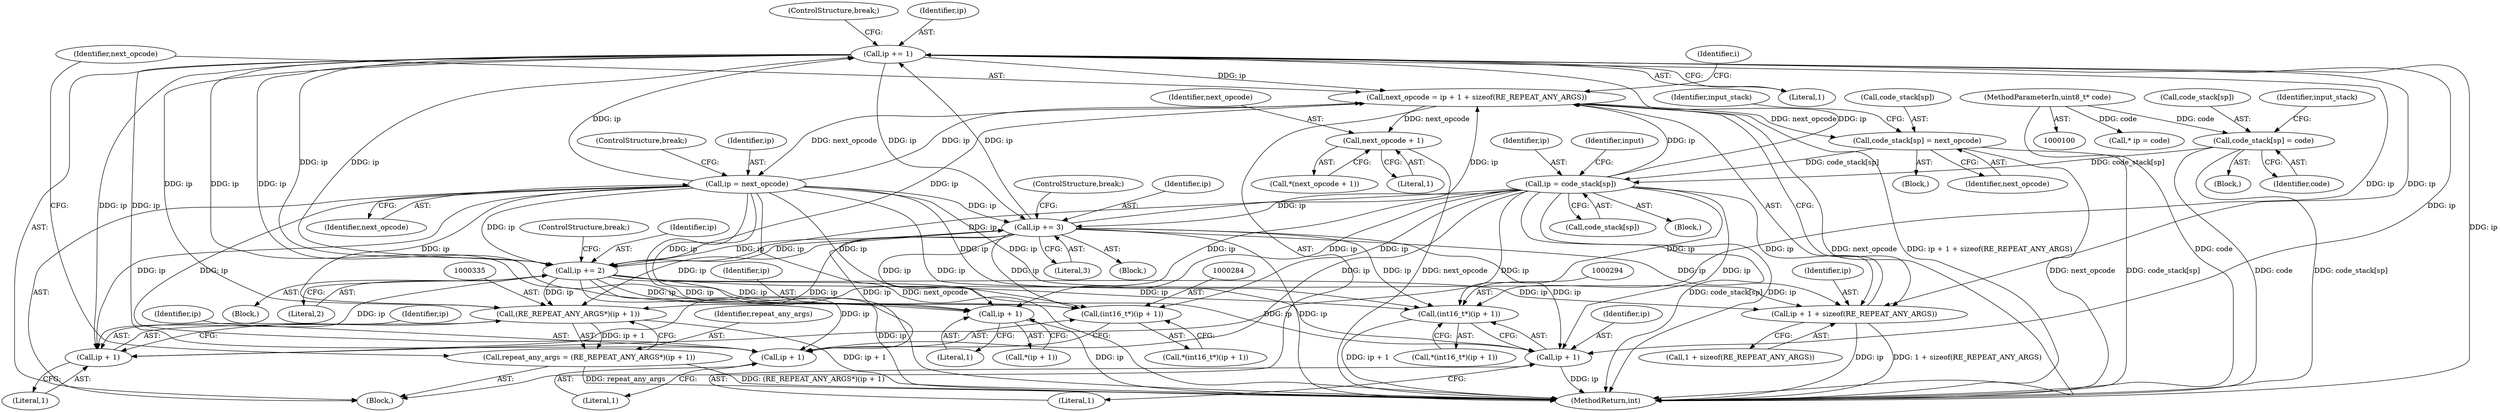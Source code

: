 digraph "0_yara_992480c30f75943e9cd6245bb2015c7737f9b661@pointer" {
"1000327" [label="(Call,ip += 1)"];
"1000186" [label="(Call,ip = code_stack[sp])"];
"1000403" [label="(Call,code_stack[sp] = next_opcode)"];
"1000339" [label="(Call,next_opcode = ip + 1 + sizeof(RE_REPEAT_ANY_ARGS))"];
"1000439" [label="(Call,ip = next_opcode)"];
"1000312" [label="(Call,ip += 3)"];
"1000327" [label="(Call,ip += 1)"];
"1000269" [label="(Call,ip += 2)"];
"1000162" [label="(Call,code_stack[sp] = code)"];
"1000101" [label="(MethodParameterIn,uint8_t* code)"];
"1000260" [label="(Call,ip + 1)"];
"1000283" [label="(Call,(int16_t*)(ip + 1))"];
"1000285" [label="(Call,ip + 1)"];
"1000293" [label="(Call,(int16_t*)(ip + 1))"];
"1000295" [label="(Call,ip + 1)"];
"1000334" [label="(Call,(RE_REPEAT_ANY_ARGS*)(ip + 1))"];
"1000332" [label="(Call,repeat_any_args = (RE_REPEAT_ANY_ARGS*)(ip + 1))"];
"1000336" [label="(Call,ip + 1)"];
"1000390" [label="(Call,next_opcode + 1)"];
"1000341" [label="(Call,ip + 1 + sizeof(RE_REPEAT_ANY_ARGS))"];
"1000339" [label="(Call,next_opcode = ip + 1 + sizeof(RE_REPEAT_ANY_ARGS))"];
"1000440" [label="(Identifier,ip)"];
"1000109" [label="(Block,)"];
"1000329" [label="(Literal,1)"];
"1000188" [label="(Call,code_stack[sp])"];
"1000343" [label="(Call,1 + sizeof(RE_REPEAT_ANY_ARGS))"];
"1000314" [label="(Literal,3)"];
"1000390" [label="(Call,next_opcode + 1)"];
"1000349" [label="(Identifier,i)"];
"1000330" [label="(ControlStructure,break;)"];
"1000391" [label="(Identifier,next_opcode)"];
"1000187" [label="(Identifier,ip)"];
"1000166" [label="(Identifier,code)"];
"1000101" [label="(MethodParameterIn,uint8_t* code)"];
"1000338" [label="(Literal,1)"];
"1000163" [label="(Call,code_stack[sp])"];
"1000277" [label="(ControlStructure,break;)"];
"1000261" [label="(Identifier,ip)"];
"1000293" [label="(Call,(int16_t*)(ip + 1))"];
"1000410" [label="(Identifier,input_stack)"];
"1000306" [label="(Block,)"];
"1000333" [label="(Identifier,repeat_any_args)"];
"1000183" [label="(Block,)"];
"1000162" [label="(Call,code_stack[sp] = code)"];
"1000260" [label="(Call,ip + 1)"];
"1000332" [label="(Call,repeat_any_args = (RE_REPEAT_ANY_ARGS*)(ip + 1))"];
"1000192" [label="(Identifier,input)"];
"1000392" [label="(Literal,1)"];
"1000328" [label="(Identifier,ip)"];
"1000283" [label="(Call,(int16_t*)(ip + 1))"];
"1000439" [label="(Call,ip = next_opcode)"];
"1000295" [label="(Call,ip + 1)"];
"1000259" [label="(Call,*(ip + 1))"];
"1000341" [label="(Call,ip + 1 + sizeof(RE_REPEAT_ANY_ARGS))"];
"1000340" [label="(Identifier,next_opcode)"];
"1000186" [label="(Call,ip = code_stack[sp])"];
"1000404" [label="(Call,code_stack[sp])"];
"1000337" [label="(Identifier,ip)"];
"1000389" [label="(Call,*(next_opcode + 1))"];
"1000457" [label="(MethodReturn,int)"];
"1000442" [label="(ControlStructure,break;)"];
"1000334" [label="(Call,(RE_REPEAT_ANY_ARGS*)(ip + 1))"];
"1000282" [label="(Call,*(int16_t*)(ip + 1))"];
"1000297" [label="(Literal,1)"];
"1000271" [label="(Literal,2)"];
"1000312" [label="(Call,ip += 3)"];
"1000169" [label="(Identifier,input_stack)"];
"1000253" [label="(Block,)"];
"1000403" [label="(Call,code_stack[sp] = next_opcode)"];
"1000286" [label="(Identifier,ip)"];
"1000336" [label="(Call,ip + 1)"];
"1000313" [label="(Identifier,ip)"];
"1000395" [label="(Block,)"];
"1000292" [label="(Call,*(int16_t*)(ip + 1))"];
"1000296" [label="(Identifier,ip)"];
"1000262" [label="(Literal,1)"];
"1000327" [label="(Call,ip += 1)"];
"1000342" [label="(Identifier,ip)"];
"1000441" [label="(Identifier,next_opcode)"];
"1000407" [label="(Identifier,next_opcode)"];
"1000287" [label="(Literal,1)"];
"1000285" [label="(Call,ip + 1)"];
"1000115" [label="(Call,* ip = code)"];
"1000320" [label="(ControlStructure,break;)"];
"1000263" [label="(Block,)"];
"1000270" [label="(Identifier,ip)"];
"1000269" [label="(Call,ip += 2)"];
"1000327" -> "1000253"  [label="AST: "];
"1000327" -> "1000329"  [label="CFG: "];
"1000328" -> "1000327"  [label="AST: "];
"1000329" -> "1000327"  [label="AST: "];
"1000330" -> "1000327"  [label="CFG: "];
"1000327" -> "1000457"  [label="DDG: ip"];
"1000327" -> "1000260"  [label="DDG: ip"];
"1000327" -> "1000269"  [label="DDG: ip"];
"1000327" -> "1000283"  [label="DDG: ip"];
"1000327" -> "1000285"  [label="DDG: ip"];
"1000327" -> "1000293"  [label="DDG: ip"];
"1000327" -> "1000295"  [label="DDG: ip"];
"1000327" -> "1000312"  [label="DDG: ip"];
"1000186" -> "1000327"  [label="DDG: ip"];
"1000439" -> "1000327"  [label="DDG: ip"];
"1000312" -> "1000327"  [label="DDG: ip"];
"1000269" -> "1000327"  [label="DDG: ip"];
"1000327" -> "1000334"  [label="DDG: ip"];
"1000327" -> "1000336"  [label="DDG: ip"];
"1000327" -> "1000339"  [label="DDG: ip"];
"1000327" -> "1000341"  [label="DDG: ip"];
"1000186" -> "1000183"  [label="AST: "];
"1000186" -> "1000188"  [label="CFG: "];
"1000187" -> "1000186"  [label="AST: "];
"1000188" -> "1000186"  [label="AST: "];
"1000192" -> "1000186"  [label="CFG: "];
"1000186" -> "1000457"  [label="DDG: code_stack[sp]"];
"1000186" -> "1000457"  [label="DDG: ip"];
"1000403" -> "1000186"  [label="DDG: code_stack[sp]"];
"1000162" -> "1000186"  [label="DDG: code_stack[sp]"];
"1000186" -> "1000260"  [label="DDG: ip"];
"1000186" -> "1000269"  [label="DDG: ip"];
"1000186" -> "1000283"  [label="DDG: ip"];
"1000186" -> "1000285"  [label="DDG: ip"];
"1000186" -> "1000293"  [label="DDG: ip"];
"1000186" -> "1000295"  [label="DDG: ip"];
"1000186" -> "1000312"  [label="DDG: ip"];
"1000186" -> "1000334"  [label="DDG: ip"];
"1000186" -> "1000336"  [label="DDG: ip"];
"1000186" -> "1000339"  [label="DDG: ip"];
"1000186" -> "1000341"  [label="DDG: ip"];
"1000403" -> "1000395"  [label="AST: "];
"1000403" -> "1000407"  [label="CFG: "];
"1000404" -> "1000403"  [label="AST: "];
"1000407" -> "1000403"  [label="AST: "];
"1000410" -> "1000403"  [label="CFG: "];
"1000403" -> "1000457"  [label="DDG: code_stack[sp]"];
"1000403" -> "1000457"  [label="DDG: next_opcode"];
"1000339" -> "1000403"  [label="DDG: next_opcode"];
"1000339" -> "1000253"  [label="AST: "];
"1000339" -> "1000341"  [label="CFG: "];
"1000340" -> "1000339"  [label="AST: "];
"1000341" -> "1000339"  [label="AST: "];
"1000349" -> "1000339"  [label="CFG: "];
"1000339" -> "1000457"  [label="DDG: next_opcode"];
"1000339" -> "1000457"  [label="DDG: ip + 1 + sizeof(RE_REPEAT_ANY_ARGS)"];
"1000439" -> "1000339"  [label="DDG: ip"];
"1000312" -> "1000339"  [label="DDG: ip"];
"1000269" -> "1000339"  [label="DDG: ip"];
"1000339" -> "1000390"  [label="DDG: next_opcode"];
"1000339" -> "1000439"  [label="DDG: next_opcode"];
"1000439" -> "1000253"  [label="AST: "];
"1000439" -> "1000441"  [label="CFG: "];
"1000440" -> "1000439"  [label="AST: "];
"1000441" -> "1000439"  [label="AST: "];
"1000442" -> "1000439"  [label="CFG: "];
"1000439" -> "1000457"  [label="DDG: ip"];
"1000439" -> "1000457"  [label="DDG: next_opcode"];
"1000439" -> "1000260"  [label="DDG: ip"];
"1000439" -> "1000269"  [label="DDG: ip"];
"1000439" -> "1000283"  [label="DDG: ip"];
"1000439" -> "1000285"  [label="DDG: ip"];
"1000439" -> "1000293"  [label="DDG: ip"];
"1000439" -> "1000295"  [label="DDG: ip"];
"1000439" -> "1000312"  [label="DDG: ip"];
"1000439" -> "1000334"  [label="DDG: ip"];
"1000439" -> "1000336"  [label="DDG: ip"];
"1000439" -> "1000341"  [label="DDG: ip"];
"1000312" -> "1000306"  [label="AST: "];
"1000312" -> "1000314"  [label="CFG: "];
"1000313" -> "1000312"  [label="AST: "];
"1000314" -> "1000312"  [label="AST: "];
"1000320" -> "1000312"  [label="CFG: "];
"1000312" -> "1000457"  [label="DDG: ip"];
"1000312" -> "1000260"  [label="DDG: ip"];
"1000312" -> "1000269"  [label="DDG: ip"];
"1000312" -> "1000283"  [label="DDG: ip"];
"1000312" -> "1000285"  [label="DDG: ip"];
"1000312" -> "1000293"  [label="DDG: ip"];
"1000312" -> "1000295"  [label="DDG: ip"];
"1000269" -> "1000312"  [label="DDG: ip"];
"1000312" -> "1000334"  [label="DDG: ip"];
"1000312" -> "1000336"  [label="DDG: ip"];
"1000312" -> "1000341"  [label="DDG: ip"];
"1000269" -> "1000263"  [label="AST: "];
"1000269" -> "1000271"  [label="CFG: "];
"1000270" -> "1000269"  [label="AST: "];
"1000271" -> "1000269"  [label="AST: "];
"1000277" -> "1000269"  [label="CFG: "];
"1000269" -> "1000457"  [label="DDG: ip"];
"1000269" -> "1000260"  [label="DDG: ip"];
"1000269" -> "1000283"  [label="DDG: ip"];
"1000269" -> "1000285"  [label="DDG: ip"];
"1000269" -> "1000293"  [label="DDG: ip"];
"1000269" -> "1000295"  [label="DDG: ip"];
"1000269" -> "1000334"  [label="DDG: ip"];
"1000269" -> "1000336"  [label="DDG: ip"];
"1000269" -> "1000341"  [label="DDG: ip"];
"1000162" -> "1000109"  [label="AST: "];
"1000162" -> "1000166"  [label="CFG: "];
"1000163" -> "1000162"  [label="AST: "];
"1000166" -> "1000162"  [label="AST: "];
"1000169" -> "1000162"  [label="CFG: "];
"1000162" -> "1000457"  [label="DDG: code"];
"1000162" -> "1000457"  [label="DDG: code_stack[sp]"];
"1000101" -> "1000162"  [label="DDG: code"];
"1000101" -> "1000100"  [label="AST: "];
"1000101" -> "1000457"  [label="DDG: code"];
"1000101" -> "1000115"  [label="DDG: code"];
"1000260" -> "1000259"  [label="AST: "];
"1000260" -> "1000262"  [label="CFG: "];
"1000261" -> "1000260"  [label="AST: "];
"1000262" -> "1000260"  [label="AST: "];
"1000259" -> "1000260"  [label="CFG: "];
"1000260" -> "1000457"  [label="DDG: ip"];
"1000283" -> "1000282"  [label="AST: "];
"1000283" -> "1000285"  [label="CFG: "];
"1000284" -> "1000283"  [label="AST: "];
"1000285" -> "1000283"  [label="AST: "];
"1000282" -> "1000283"  [label="CFG: "];
"1000285" -> "1000287"  [label="CFG: "];
"1000286" -> "1000285"  [label="AST: "];
"1000287" -> "1000285"  [label="AST: "];
"1000293" -> "1000292"  [label="AST: "];
"1000293" -> "1000295"  [label="CFG: "];
"1000294" -> "1000293"  [label="AST: "];
"1000295" -> "1000293"  [label="AST: "];
"1000292" -> "1000293"  [label="CFG: "];
"1000293" -> "1000457"  [label="DDG: ip + 1"];
"1000295" -> "1000297"  [label="CFG: "];
"1000296" -> "1000295"  [label="AST: "];
"1000297" -> "1000295"  [label="AST: "];
"1000295" -> "1000457"  [label="DDG: ip"];
"1000334" -> "1000332"  [label="AST: "];
"1000334" -> "1000336"  [label="CFG: "];
"1000335" -> "1000334"  [label="AST: "];
"1000336" -> "1000334"  [label="AST: "];
"1000332" -> "1000334"  [label="CFG: "];
"1000334" -> "1000457"  [label="DDG: ip + 1"];
"1000334" -> "1000332"  [label="DDG: ip + 1"];
"1000332" -> "1000253"  [label="AST: "];
"1000333" -> "1000332"  [label="AST: "];
"1000340" -> "1000332"  [label="CFG: "];
"1000332" -> "1000457"  [label="DDG: (RE_REPEAT_ANY_ARGS*)(ip + 1)"];
"1000332" -> "1000457"  [label="DDG: repeat_any_args"];
"1000336" -> "1000338"  [label="CFG: "];
"1000337" -> "1000336"  [label="AST: "];
"1000338" -> "1000336"  [label="AST: "];
"1000390" -> "1000389"  [label="AST: "];
"1000390" -> "1000392"  [label="CFG: "];
"1000391" -> "1000390"  [label="AST: "];
"1000392" -> "1000390"  [label="AST: "];
"1000389" -> "1000390"  [label="CFG: "];
"1000390" -> "1000457"  [label="DDG: next_opcode"];
"1000341" -> "1000343"  [label="CFG: "];
"1000342" -> "1000341"  [label="AST: "];
"1000343" -> "1000341"  [label="AST: "];
"1000341" -> "1000457"  [label="DDG: 1 + sizeof(RE_REPEAT_ANY_ARGS)"];
"1000341" -> "1000457"  [label="DDG: ip"];
}

